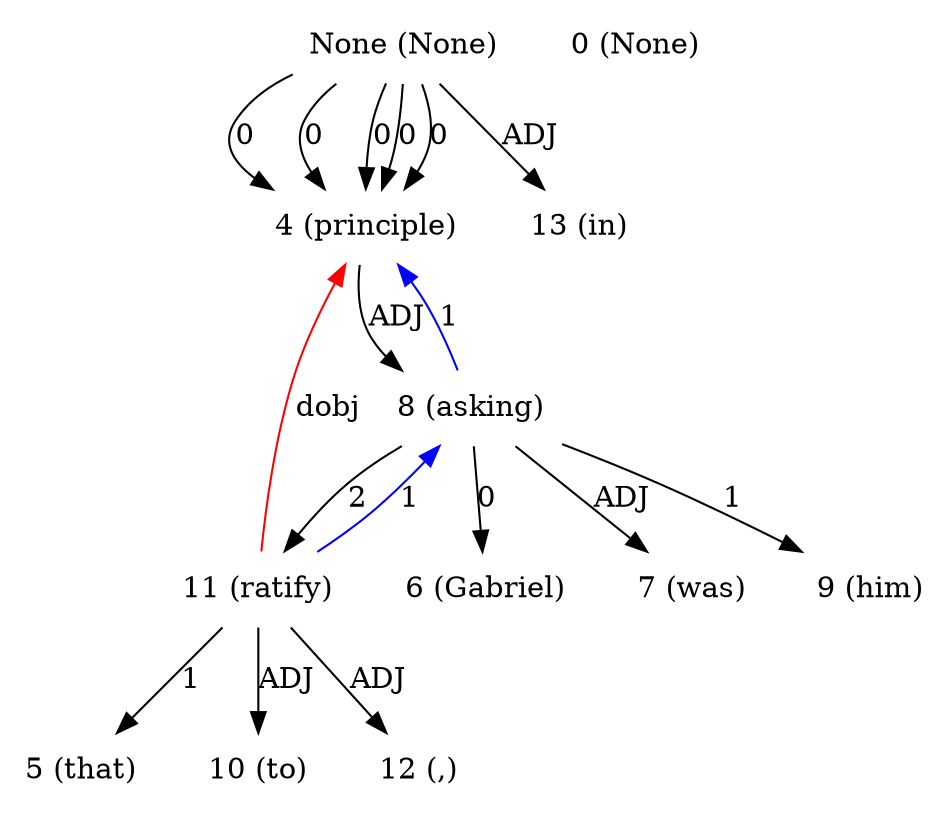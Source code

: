digraph G{
edge [dir=forward]
node [shape=plaintext]

None [label="None (None)"]
None -> 4 [label="0"]
None [label="None (None)"]
None -> 4 [label="0"]
None [label="None (None)"]
None -> 4 [label="0"]
None -> 13 [label="ADJ"]
None [label="None (None)"]
None -> 4 [label="0"]
None [label="None (None)"]
None -> 4 [label="0"]
0 [label="0 (None)"]
4 [label="4 (principle)"]
4 -> 8 [label="ADJ"]
11 -> 4 [label="dobj", color="red"]
5 [label="5 (that)"]
6 [label="6 (Gabriel)"]
7 [label="7 (was)"]
8 [label="8 (asking)"]
8 -> 9 [label="1"]
8 -> 4 [label="1", color="blue"]
8 -> 6 [label="0"]
8 -> 11 [label="2"]
8 -> 7 [label="ADJ"]
9 [label="9 (him)"]
10 [label="10 (to)"]
11 [label="11 (ratify)"]
11 -> 5 [label="1"]
11 -> 8 [label="1", color="blue"]
11 -> 10 [label="ADJ"]
11 -> 12 [label="ADJ"]
12 [label="12 (,)"]
13 [label="13 (in)"]
}
